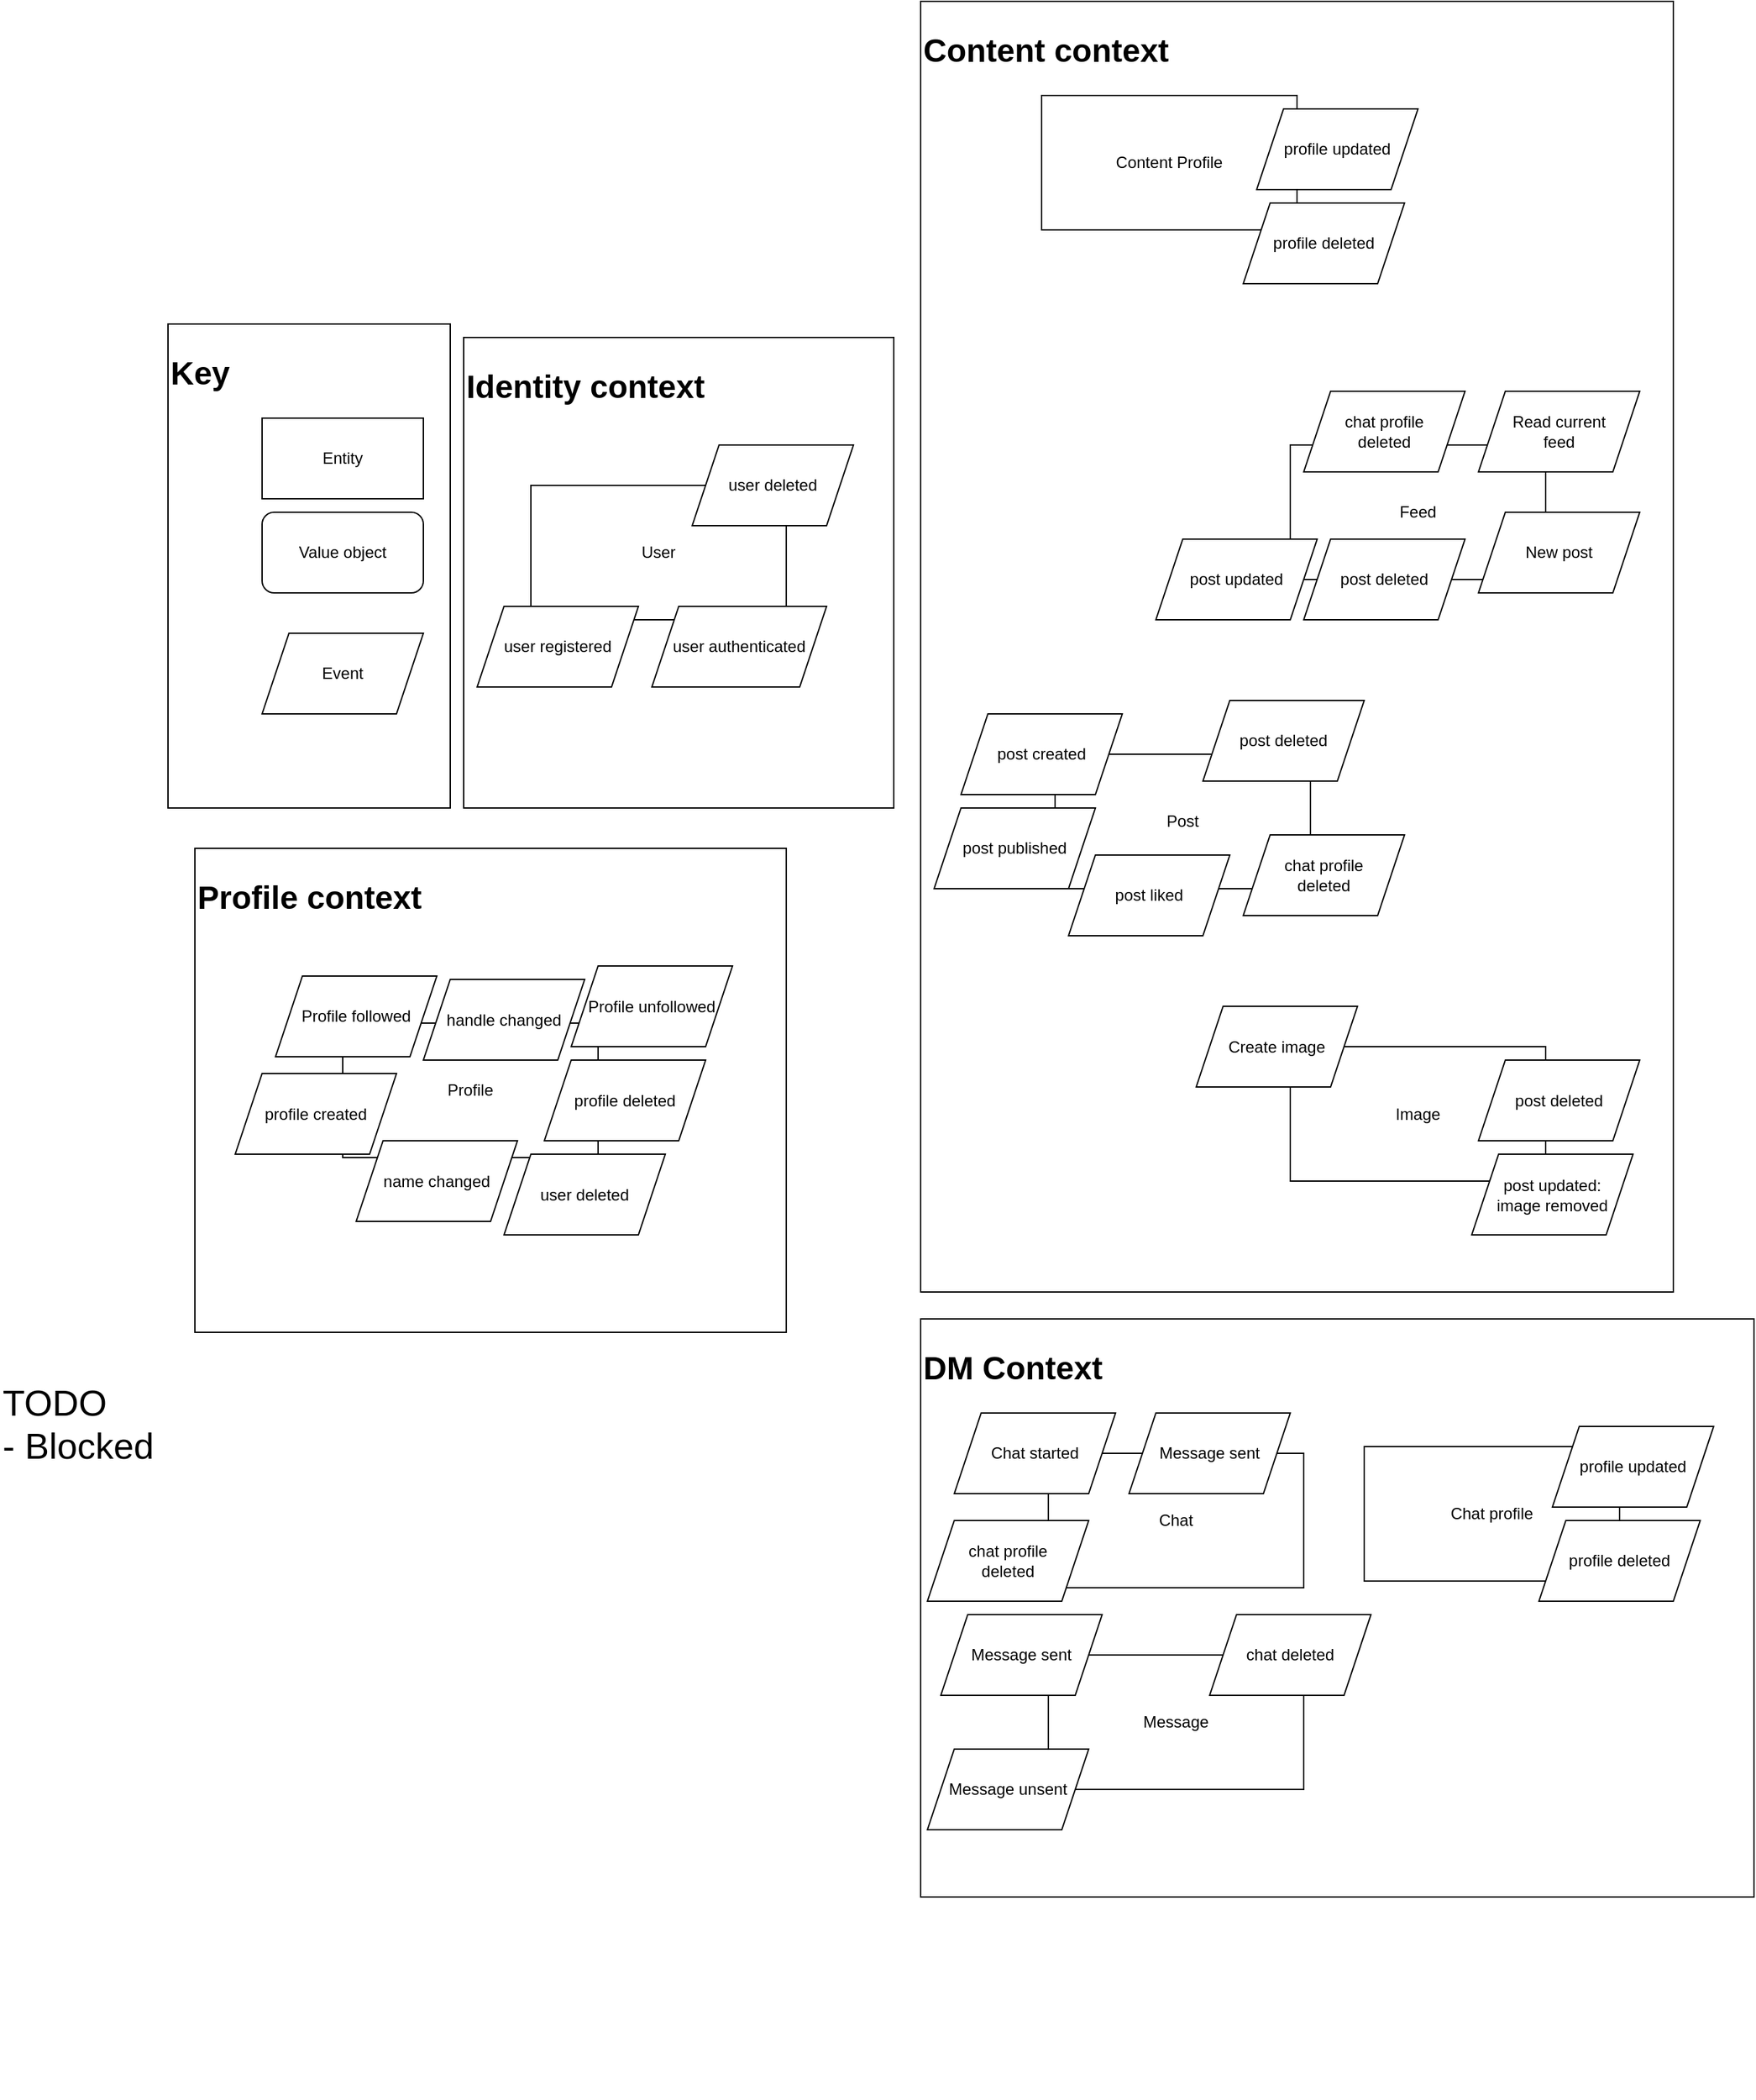 <mxfile version="21.1.5" type="github">
  <diagram name="Page-1" id="yj8DU7DkKDPh_AGLrd60">
    <mxGraphModel dx="2295" dy="2078" grid="1" gridSize="10" guides="1" tooltips="1" connect="1" arrows="1" fold="1" page="1" pageScale="1" pageWidth="827" pageHeight="1169" math="0" shadow="0">
      <root>
        <mxCell id="0" />
        <mxCell id="1" parent="0" />
        <mxCell id="wgK-GajO2OcsvAX-Qah7-46" value="&lt;h1 style=&quot;&quot;&gt;&lt;span style=&quot;background-color: initial;&quot;&gt;Profile context&lt;/span&gt;&lt;/h1&gt;" style="rounded=0;whiteSpace=wrap;html=1;fillColor=none;align=left;verticalAlign=top;" vertex="1" parent="1">
          <mxGeometry x="-480" y="490" width="440" height="360" as="geometry" />
        </mxCell>
        <mxCell id="wgK-GajO2OcsvAX-Qah7-49" value="&lt;h1 style=&quot;&quot;&gt;Content context&lt;/h1&gt;" style="rounded=0;whiteSpace=wrap;html=1;fillColor=none;align=left;verticalAlign=top;" vertex="1" parent="1">
          <mxGeometry x="60" y="-140" width="560" height="960" as="geometry" />
        </mxCell>
        <mxCell id="wgK-GajO2OcsvAX-Qah7-1" value="User" style="rounded=0;whiteSpace=wrap;html=1;" vertex="1" parent="1">
          <mxGeometry x="-230" y="220" width="190" height="100" as="geometry" />
        </mxCell>
        <mxCell id="wgK-GajO2OcsvAX-Qah7-2" value="user registered" style="shape=parallelogram;perimeter=parallelogramPerimeter;whiteSpace=wrap;html=1;fixedSize=1;" vertex="1" parent="1">
          <mxGeometry x="-270" y="310" width="120" height="60" as="geometry" />
        </mxCell>
        <mxCell id="wgK-GajO2OcsvAX-Qah7-3" value="user authenticated" style="shape=parallelogram;perimeter=parallelogramPerimeter;whiteSpace=wrap;html=1;fixedSize=1;" vertex="1" parent="1">
          <mxGeometry x="-140" y="310" width="130" height="60" as="geometry" />
        </mxCell>
        <mxCell id="wgK-GajO2OcsvAX-Qah7-4" value="Content Profile" style="rounded=0;whiteSpace=wrap;html=1;" vertex="1" parent="1">
          <mxGeometry x="150" y="-70" width="190" height="100" as="geometry" />
        </mxCell>
        <mxCell id="wgK-GajO2OcsvAX-Qah7-7" value="profile updated" style="shape=parallelogram;perimeter=parallelogramPerimeter;whiteSpace=wrap;html=1;fixedSize=1;" vertex="1" parent="1">
          <mxGeometry x="310" y="-60" width="120" height="60" as="geometry" />
        </mxCell>
        <mxCell id="wgK-GajO2OcsvAX-Qah7-8" value="Post" style="rounded=0;whiteSpace=wrap;html=1;" vertex="1" parent="1">
          <mxGeometry x="160" y="420" width="190" height="100" as="geometry" />
        </mxCell>
        <mxCell id="wgK-GajO2OcsvAX-Qah7-9" value="post created" style="shape=parallelogram;perimeter=parallelogramPerimeter;whiteSpace=wrap;html=1;fixedSize=1;" vertex="1" parent="1">
          <mxGeometry x="90" y="390" width="120" height="60" as="geometry" />
        </mxCell>
        <mxCell id="wgK-GajO2OcsvAX-Qah7-10" value="Image" style="rounded=0;whiteSpace=wrap;html=1;" vertex="1" parent="1">
          <mxGeometry x="335" y="637.5" width="190" height="100" as="geometry" />
        </mxCell>
        <mxCell id="wgK-GajO2OcsvAX-Qah7-11" value="Create image" style="shape=parallelogram;perimeter=parallelogramPerimeter;whiteSpace=wrap;html=1;fixedSize=1;" vertex="1" parent="1">
          <mxGeometry x="265" y="607.5" width="120" height="60" as="geometry" />
        </mxCell>
        <mxCell id="wgK-GajO2OcsvAX-Qah7-12" value="post deleted" style="shape=parallelogram;perimeter=parallelogramPerimeter;whiteSpace=wrap;html=1;fixedSize=1;" vertex="1" parent="1">
          <mxGeometry x="270" y="380" width="120" height="60" as="geometry" />
        </mxCell>
        <mxCell id="wgK-GajO2OcsvAX-Qah7-13" value="chat profile&lt;br&gt;deleted" style="shape=parallelogram;perimeter=parallelogramPerimeter;whiteSpace=wrap;html=1;fixedSize=1;" vertex="1" parent="1">
          <mxGeometry x="300" y="480" width="120" height="60" as="geometry" />
        </mxCell>
        <mxCell id="wgK-GajO2OcsvAX-Qah7-15" value="post deleted" style="shape=parallelogram;perimeter=parallelogramPerimeter;whiteSpace=wrap;html=1;fixedSize=1;" vertex="1" parent="1">
          <mxGeometry x="475" y="647.5" width="120" height="60" as="geometry" />
        </mxCell>
        <mxCell id="wgK-GajO2OcsvAX-Qah7-16" value="Feed" style="rounded=0;whiteSpace=wrap;html=1;" vertex="1" parent="1">
          <mxGeometry x="335" y="190" width="190" height="100" as="geometry" />
        </mxCell>
        <mxCell id="wgK-GajO2OcsvAX-Qah7-17" value="Read current&lt;br&gt;feed" style="shape=parallelogram;perimeter=parallelogramPerimeter;whiteSpace=wrap;html=1;fixedSize=1;" vertex="1" parent="1">
          <mxGeometry x="475" y="150" width="120" height="60" as="geometry" />
        </mxCell>
        <mxCell id="wgK-GajO2OcsvAX-Qah7-18" value="New post" style="shape=parallelogram;perimeter=parallelogramPerimeter;whiteSpace=wrap;html=1;fixedSize=1;" vertex="1" parent="1">
          <mxGeometry x="475" y="240" width="120" height="60" as="geometry" />
        </mxCell>
        <mxCell id="wgK-GajO2OcsvAX-Qah7-22" value="Entity" style="rounded=0;whiteSpace=wrap;html=1;" vertex="1" parent="1">
          <mxGeometry x="-430" y="170" width="120" height="60" as="geometry" />
        </mxCell>
        <mxCell id="wgK-GajO2OcsvAX-Qah7-23" value="Value object" style="rounded=1;whiteSpace=wrap;html=1;" vertex="1" parent="1">
          <mxGeometry x="-430" y="240" width="120" height="60" as="geometry" />
        </mxCell>
        <mxCell id="wgK-GajO2OcsvAX-Qah7-24" value="Event" style="shape=parallelogram;perimeter=parallelogramPerimeter;whiteSpace=wrap;html=1;fixedSize=1;" vertex="1" parent="1">
          <mxGeometry x="-430" y="330" width="120" height="60" as="geometry" />
        </mxCell>
        <mxCell id="wgK-GajO2OcsvAX-Qah7-26" value="Profile" style="rounded=0;whiteSpace=wrap;html=1;" vertex="1" parent="1">
          <mxGeometry x="-370" y="620" width="190" height="100" as="geometry" />
        </mxCell>
        <mxCell id="wgK-GajO2OcsvAX-Qah7-33" value="post published" style="shape=parallelogram;perimeter=parallelogramPerimeter;whiteSpace=wrap;html=1;fixedSize=1;" vertex="1" parent="1">
          <mxGeometry x="70" y="460" width="120" height="60" as="geometry" />
        </mxCell>
        <mxCell id="wgK-GajO2OcsvAX-Qah7-34" value="profile deleted" style="shape=parallelogram;perimeter=parallelogramPerimeter;whiteSpace=wrap;html=1;fixedSize=1;" vertex="1" parent="1">
          <mxGeometry x="300" y="10" width="120" height="60" as="geometry" />
        </mxCell>
        <mxCell id="wgK-GajO2OcsvAX-Qah7-36" value="user deleted" style="shape=parallelogram;perimeter=parallelogramPerimeter;whiteSpace=wrap;html=1;fixedSize=1;" vertex="1" parent="1">
          <mxGeometry x="-110" y="190" width="120" height="60" as="geometry" />
        </mxCell>
        <mxCell id="wgK-GajO2OcsvAX-Qah7-37" value="chat profile&lt;br&gt;deleted" style="shape=parallelogram;perimeter=parallelogramPerimeter;whiteSpace=wrap;html=1;fixedSize=1;" vertex="1" parent="1">
          <mxGeometry x="345" y="150" width="120" height="60" as="geometry" />
        </mxCell>
        <mxCell id="wgK-GajO2OcsvAX-Qah7-39" value="post deleted" style="shape=parallelogram;perimeter=parallelogramPerimeter;whiteSpace=wrap;html=1;fixedSize=1;" vertex="1" parent="1">
          <mxGeometry x="345" y="260" width="120" height="60" as="geometry" />
        </mxCell>
        <mxCell id="wgK-GajO2OcsvAX-Qah7-40" value="post liked" style="shape=parallelogram;perimeter=parallelogramPerimeter;whiteSpace=wrap;html=1;fixedSize=1;" vertex="1" parent="1">
          <mxGeometry x="170" y="495" width="120" height="60" as="geometry" />
        </mxCell>
        <mxCell id="wgK-GajO2OcsvAX-Qah7-41" value="post updated" style="shape=parallelogram;perimeter=parallelogramPerimeter;whiteSpace=wrap;html=1;fixedSize=1;" vertex="1" parent="1">
          <mxGeometry x="235" y="260" width="120" height="60" as="geometry" />
        </mxCell>
        <mxCell id="wgK-GajO2OcsvAX-Qah7-42" value="post updated:&lt;br&gt;image removed" style="shape=parallelogram;perimeter=parallelogramPerimeter;whiteSpace=wrap;html=1;fixedSize=1;" vertex="1" parent="1">
          <mxGeometry x="470" y="717.5" width="120" height="60" as="geometry" />
        </mxCell>
        <mxCell id="wgK-GajO2OcsvAX-Qah7-47" value="&lt;h1 style=&quot;&quot;&gt;&lt;span style=&quot;background-color: initial;&quot;&gt;Key&lt;/span&gt;&lt;/h1&gt;" style="rounded=0;whiteSpace=wrap;html=1;fillColor=none;align=left;verticalAlign=top;" vertex="1" parent="1">
          <mxGeometry x="-500" y="100" width="210" height="360" as="geometry" />
        </mxCell>
        <mxCell id="wgK-GajO2OcsvAX-Qah7-48" value="&lt;h1 style=&quot;&quot;&gt;&lt;span style=&quot;background-color: initial;&quot;&gt;Identity context&lt;/span&gt;&lt;/h1&gt;" style="rounded=0;whiteSpace=wrap;html=1;fillColor=none;align=left;verticalAlign=top;" vertex="1" parent="1">
          <mxGeometry x="-280" y="110" width="320" height="350" as="geometry" />
        </mxCell>
        <mxCell id="wgK-GajO2OcsvAX-Qah7-51" value="&lt;h1 style=&quot;&quot;&gt;&lt;span style=&quot;background-color: initial;&quot;&gt;DM Context&lt;/span&gt;&lt;/h1&gt;" style="rounded=0;whiteSpace=wrap;html=1;fillColor=none;align=left;verticalAlign=top;" vertex="1" parent="1">
          <mxGeometry x="60" y="840" width="620" height="430" as="geometry" />
        </mxCell>
        <mxCell id="wgK-GajO2OcsvAX-Qah7-52" value="Chat" style="rounded=0;whiteSpace=wrap;html=1;" vertex="1" parent="1">
          <mxGeometry x="155" y="940" width="190" height="100" as="geometry" />
        </mxCell>
        <mxCell id="wgK-GajO2OcsvAX-Qah7-53" value="Chat started" style="shape=parallelogram;perimeter=parallelogramPerimeter;whiteSpace=wrap;html=1;fixedSize=1;" vertex="1" parent="1">
          <mxGeometry x="85" y="910" width="120" height="60" as="geometry" />
        </mxCell>
        <mxCell id="wgK-GajO2OcsvAX-Qah7-54" value="Message sent" style="shape=parallelogram;perimeter=parallelogramPerimeter;whiteSpace=wrap;html=1;fixedSize=1;" vertex="1" parent="1">
          <mxGeometry x="215" y="910" width="120" height="60" as="geometry" />
        </mxCell>
        <mxCell id="wgK-GajO2OcsvAX-Qah7-55" value="chat profile&lt;br&gt;deleted" style="shape=parallelogram;perimeter=parallelogramPerimeter;whiteSpace=wrap;html=1;fixedSize=1;" vertex="1" parent="1">
          <mxGeometry x="65" y="990" width="120" height="60" as="geometry" />
        </mxCell>
        <mxCell id="wgK-GajO2OcsvAX-Qah7-56" value="Message" style="rounded=0;whiteSpace=wrap;html=1;" vertex="1" parent="1">
          <mxGeometry x="155" y="1090" width="190" height="100" as="geometry" />
        </mxCell>
        <mxCell id="wgK-GajO2OcsvAX-Qah7-57" value="Message sent" style="shape=parallelogram;perimeter=parallelogramPerimeter;whiteSpace=wrap;html=1;fixedSize=1;" vertex="1" parent="1">
          <mxGeometry x="75" y="1060" width="120" height="60" as="geometry" />
        </mxCell>
        <mxCell id="wgK-GajO2OcsvAX-Qah7-58" value="Message unsent" style="shape=parallelogram;perimeter=parallelogramPerimeter;whiteSpace=wrap;html=1;fixedSize=1;" vertex="1" parent="1">
          <mxGeometry x="65" y="1160" width="120" height="60" as="geometry" />
        </mxCell>
        <mxCell id="wgK-GajO2OcsvAX-Qah7-59" value="chat deleted" style="shape=parallelogram;perimeter=parallelogramPerimeter;whiteSpace=wrap;html=1;fixedSize=1;" vertex="1" parent="1">
          <mxGeometry x="275" y="1060" width="120" height="60" as="geometry" />
        </mxCell>
        <mxCell id="wgK-GajO2OcsvAX-Qah7-19" value="Profile followed" style="shape=parallelogram;perimeter=parallelogramPerimeter;whiteSpace=wrap;html=1;fixedSize=1;" vertex="1" parent="1">
          <mxGeometry x="-420" y="585" width="120" height="60" as="geometry" />
        </mxCell>
        <mxCell id="wgK-GajO2OcsvAX-Qah7-60" value="profile created" style="shape=parallelogram;perimeter=parallelogramPerimeter;whiteSpace=wrap;html=1;fixedSize=1;" vertex="1" parent="1">
          <mxGeometry x="-450" y="657.5" width="120" height="60" as="geometry" />
        </mxCell>
        <mxCell id="wgK-GajO2OcsvAX-Qah7-61" value="name changed" style="shape=parallelogram;perimeter=parallelogramPerimeter;whiteSpace=wrap;html=1;fixedSize=1;" vertex="1" parent="1">
          <mxGeometry x="-360" y="707.5" width="120" height="60" as="geometry" />
        </mxCell>
        <mxCell id="wgK-GajO2OcsvAX-Qah7-62" value="handle changed" style="shape=parallelogram;perimeter=parallelogramPerimeter;whiteSpace=wrap;html=1;fixedSize=1;" vertex="1" parent="1">
          <mxGeometry x="-310" y="587.5" width="120" height="60" as="geometry" />
        </mxCell>
        <mxCell id="wgK-GajO2OcsvAX-Qah7-63" value="profile deleted" style="shape=parallelogram;perimeter=parallelogramPerimeter;whiteSpace=wrap;html=1;fixedSize=1;" vertex="1" parent="1">
          <mxGeometry x="-220" y="647.5" width="120" height="60" as="geometry" />
        </mxCell>
        <mxCell id="wgK-GajO2OcsvAX-Qah7-64" value="Profile unfollowed" style="shape=parallelogram;perimeter=parallelogramPerimeter;whiteSpace=wrap;html=1;fixedSize=1;" vertex="1" parent="1">
          <mxGeometry x="-200" y="577.5" width="120" height="60" as="geometry" />
        </mxCell>
        <mxCell id="wgK-GajO2OcsvAX-Qah7-66" value="Chat profile" style="rounded=0;whiteSpace=wrap;html=1;" vertex="1" parent="1">
          <mxGeometry x="390" y="935" width="190" height="100" as="geometry" />
        </mxCell>
        <mxCell id="wgK-GajO2OcsvAX-Qah7-67" value="profile updated" style="shape=parallelogram;perimeter=parallelogramPerimeter;whiteSpace=wrap;html=1;fixedSize=1;" vertex="1" parent="1">
          <mxGeometry x="530" y="920" width="120" height="60" as="geometry" />
        </mxCell>
        <mxCell id="wgK-GajO2OcsvAX-Qah7-68" value="profile deleted" style="shape=parallelogram;perimeter=parallelogramPerimeter;whiteSpace=wrap;html=1;fixedSize=1;" vertex="1" parent="1">
          <mxGeometry x="520" y="990" width="120" height="60" as="geometry" />
        </mxCell>
        <mxCell id="wgK-GajO2OcsvAX-Qah7-70" value="&lt;font style=&quot;font-size: 27px;&quot;&gt;TODO&lt;br&gt;&lt;/font&gt;&lt;div style=&quot;font-size: 27px;&quot;&gt;&lt;span style=&quot;background-color: initial;&quot;&gt;&lt;font style=&quot;font-size: 27px;&quot;&gt;- Blocked&lt;/font&gt;&lt;/span&gt;&lt;/div&gt;" style="text;html=1;strokeColor=none;fillColor=none;align=left;verticalAlign=top;whiteSpace=wrap;rounded=0;" vertex="1" parent="1">
          <mxGeometry x="-625" y="880" width="590" height="540" as="geometry" />
        </mxCell>
        <mxCell id="wgK-GajO2OcsvAX-Qah7-71" value="user deleted" style="shape=parallelogram;perimeter=parallelogramPerimeter;whiteSpace=wrap;html=1;fixedSize=1;" vertex="1" parent="1">
          <mxGeometry x="-250" y="717.5" width="120" height="60" as="geometry" />
        </mxCell>
      </root>
    </mxGraphModel>
  </diagram>
</mxfile>
